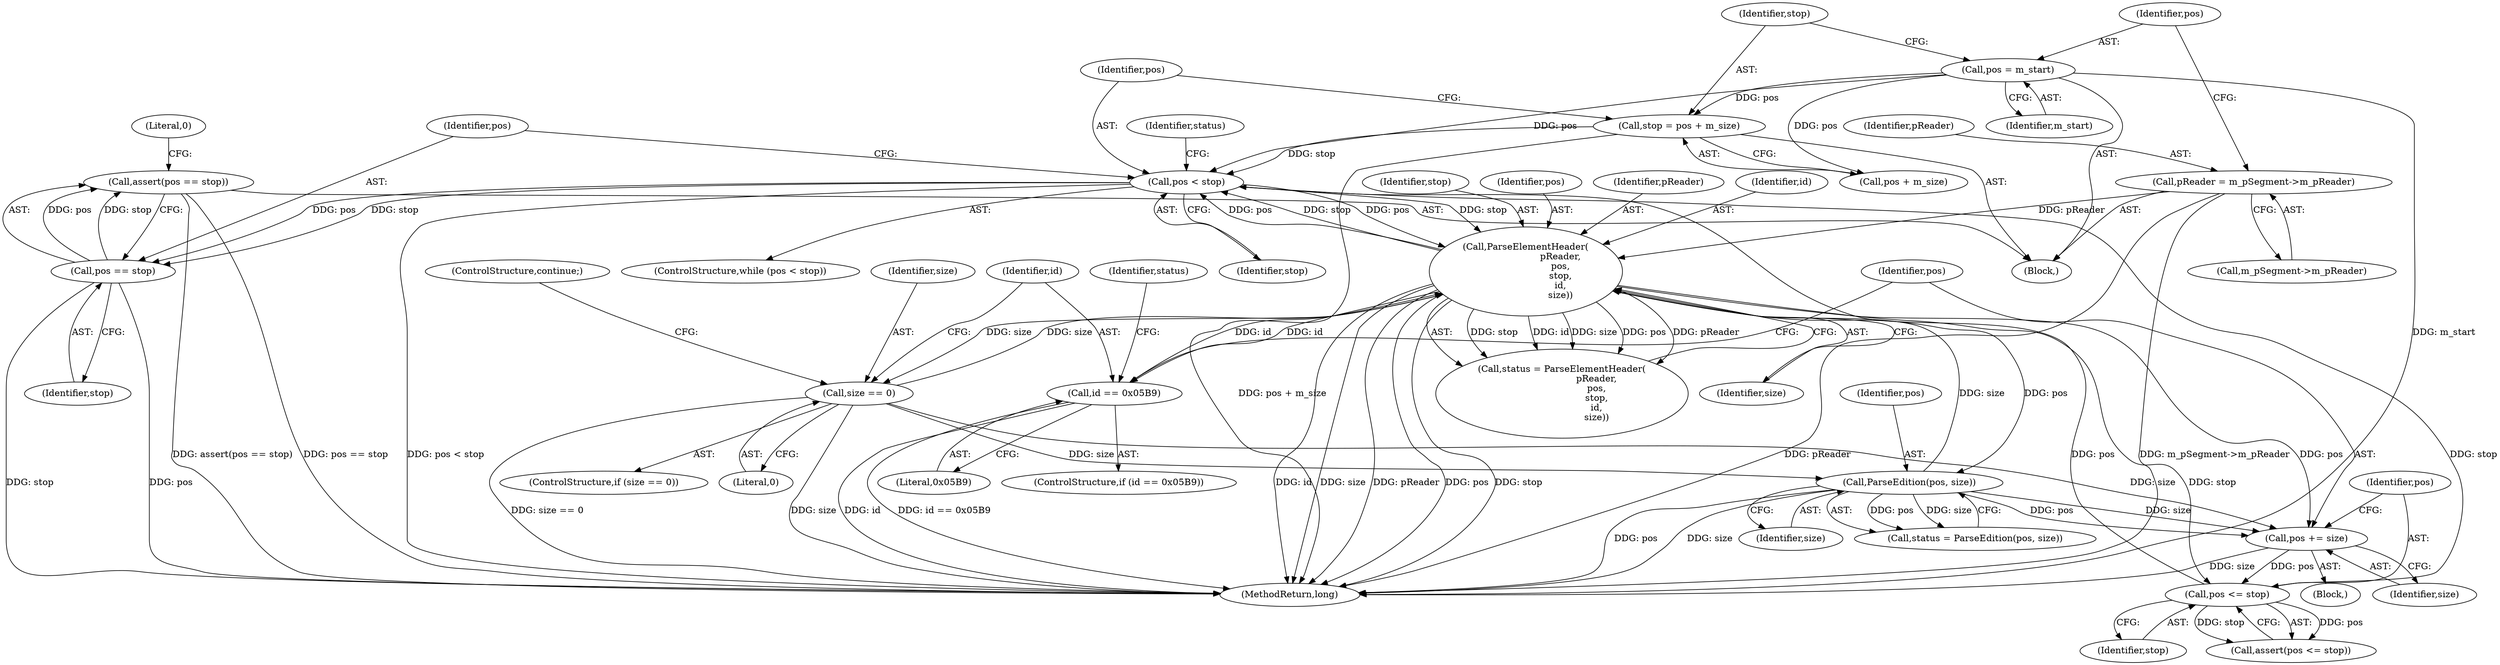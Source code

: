digraph "1_Android_04839626ed859623901ebd3a5fd483982186b59d_162@API" {
"1000173" [label="(Call,assert(pos == stop))"];
"1000174" [label="(Call,pos == stop)"];
"1000124" [label="(Call,pos < stop)"];
"1000133" [label="(Call,ParseElementHeader(\n                        pReader,\n                        pos,\n                        stop,\n                        id,\n                        size))"];
"1000108" [label="(Call,pReader = m_pSegment->m_pReader)"];
"1000151" [label="(Call,id == 0x05B9)"];
"1000146" [label="(Call,size == 0)"];
"1000157" [label="(Call,ParseEdition(pos, size))"];
"1000170" [label="(Call,pos <= stop)"];
"1000166" [label="(Call,pos += size)"];
"1000114" [label="(Call,pos = m_start)"];
"1000118" [label="(Call,stop = pos + m_size)"];
"1000145" [label="(ControlStructure,if (size == 0))"];
"1000116" [label="(Identifier,m_start)"];
"1000123" [label="(ControlStructure,while (pos < stop))"];
"1000118" [label="(Call,stop = pos + m_size)"];
"1000131" [label="(Call,status = ParseElementHeader(\n                        pReader,\n                        pos,\n                        stop,\n                        id,\n                        size))"];
"1000155" [label="(Call,status = ParseEdition(pos, size))"];
"1000127" [label="(Block,)"];
"1000151" [label="(Call,id == 0x05B9)"];
"1000166" [label="(Call,pos += size)"];
"1000148" [label="(Literal,0)"];
"1000172" [label="(Identifier,stop)"];
"1000169" [label="(Call,assert(pos <= stop))"];
"1000168" [label="(Identifier,size)"];
"1000149" [label="(ControlStructure,continue;)"];
"1000119" [label="(Identifier,stop)"];
"1000109" [label="(Identifier,pReader)"];
"1000153" [label="(Literal,0x05B9)"];
"1000152" [label="(Identifier,id)"];
"1000173" [label="(Call,assert(pos == stop))"];
"1000136" [label="(Identifier,stop)"];
"1000135" [label="(Identifier,pos)"];
"1000134" [label="(Identifier,pReader)"];
"1000124" [label="(Call,pos < stop)"];
"1000132" [label="(Identifier,status)"];
"1000176" [label="(Identifier,stop)"];
"1000174" [label="(Call,pos == stop)"];
"1000170" [label="(Call,pos <= stop)"];
"1000126" [label="(Identifier,stop)"];
"1000150" [label="(ControlStructure,if (id == 0x05B9))"];
"1000137" [label="(Identifier,id)"];
"1000108" [label="(Call,pReader = m_pSegment->m_pReader)"];
"1000120" [label="(Call,pos + m_size)"];
"1000156" [label="(Identifier,status)"];
"1000115" [label="(Identifier,pos)"];
"1000175" [label="(Identifier,pos)"];
"1000114" [label="(Call,pos = m_start)"];
"1000125" [label="(Identifier,pos)"];
"1000138" [label="(Identifier,size)"];
"1000167" [label="(Identifier,pos)"];
"1000159" [label="(Identifier,size)"];
"1000179" [label="(MethodReturn,long)"];
"1000157" [label="(Call,ParseEdition(pos, size))"];
"1000178" [label="(Literal,0)"];
"1000107" [label="(Block,)"];
"1000133" [label="(Call,ParseElementHeader(\n                        pReader,\n                        pos,\n                        stop,\n                        id,\n                        size))"];
"1000171" [label="(Identifier,pos)"];
"1000110" [label="(Call,m_pSegment->m_pReader)"];
"1000146" [label="(Call,size == 0)"];
"1000147" [label="(Identifier,size)"];
"1000158" [label="(Identifier,pos)"];
"1000173" -> "1000107"  [label="AST: "];
"1000173" -> "1000174"  [label="CFG: "];
"1000174" -> "1000173"  [label="AST: "];
"1000178" -> "1000173"  [label="CFG: "];
"1000173" -> "1000179"  [label="DDG: assert(pos == stop)"];
"1000173" -> "1000179"  [label="DDG: pos == stop"];
"1000174" -> "1000173"  [label="DDG: pos"];
"1000174" -> "1000173"  [label="DDG: stop"];
"1000174" -> "1000176"  [label="CFG: "];
"1000175" -> "1000174"  [label="AST: "];
"1000176" -> "1000174"  [label="AST: "];
"1000174" -> "1000179"  [label="DDG: stop"];
"1000174" -> "1000179"  [label="DDG: pos"];
"1000124" -> "1000174"  [label="DDG: pos"];
"1000124" -> "1000174"  [label="DDG: stop"];
"1000124" -> "1000123"  [label="AST: "];
"1000124" -> "1000126"  [label="CFG: "];
"1000125" -> "1000124"  [label="AST: "];
"1000126" -> "1000124"  [label="AST: "];
"1000132" -> "1000124"  [label="CFG: "];
"1000175" -> "1000124"  [label="CFG: "];
"1000124" -> "1000179"  [label="DDG: pos < stop"];
"1000133" -> "1000124"  [label="DDG: pos"];
"1000133" -> "1000124"  [label="DDG: stop"];
"1000170" -> "1000124"  [label="DDG: pos"];
"1000170" -> "1000124"  [label="DDG: stop"];
"1000114" -> "1000124"  [label="DDG: pos"];
"1000118" -> "1000124"  [label="DDG: stop"];
"1000124" -> "1000133"  [label="DDG: pos"];
"1000124" -> "1000133"  [label="DDG: stop"];
"1000133" -> "1000131"  [label="AST: "];
"1000133" -> "1000138"  [label="CFG: "];
"1000134" -> "1000133"  [label="AST: "];
"1000135" -> "1000133"  [label="AST: "];
"1000136" -> "1000133"  [label="AST: "];
"1000137" -> "1000133"  [label="AST: "];
"1000138" -> "1000133"  [label="AST: "];
"1000131" -> "1000133"  [label="CFG: "];
"1000133" -> "1000179"  [label="DDG: size"];
"1000133" -> "1000179"  [label="DDG: pReader"];
"1000133" -> "1000179"  [label="DDG: pos"];
"1000133" -> "1000179"  [label="DDG: stop"];
"1000133" -> "1000179"  [label="DDG: id"];
"1000133" -> "1000131"  [label="DDG: stop"];
"1000133" -> "1000131"  [label="DDG: id"];
"1000133" -> "1000131"  [label="DDG: size"];
"1000133" -> "1000131"  [label="DDG: pos"];
"1000133" -> "1000131"  [label="DDG: pReader"];
"1000108" -> "1000133"  [label="DDG: pReader"];
"1000151" -> "1000133"  [label="DDG: id"];
"1000146" -> "1000133"  [label="DDG: size"];
"1000157" -> "1000133"  [label="DDG: size"];
"1000133" -> "1000146"  [label="DDG: size"];
"1000133" -> "1000151"  [label="DDG: id"];
"1000133" -> "1000157"  [label="DDG: pos"];
"1000133" -> "1000166"  [label="DDG: pos"];
"1000133" -> "1000170"  [label="DDG: stop"];
"1000108" -> "1000107"  [label="AST: "];
"1000108" -> "1000110"  [label="CFG: "];
"1000109" -> "1000108"  [label="AST: "];
"1000110" -> "1000108"  [label="AST: "];
"1000115" -> "1000108"  [label="CFG: "];
"1000108" -> "1000179"  [label="DDG: m_pSegment->m_pReader"];
"1000108" -> "1000179"  [label="DDG: pReader"];
"1000151" -> "1000150"  [label="AST: "];
"1000151" -> "1000153"  [label="CFG: "];
"1000152" -> "1000151"  [label="AST: "];
"1000153" -> "1000151"  [label="AST: "];
"1000156" -> "1000151"  [label="CFG: "];
"1000167" -> "1000151"  [label="CFG: "];
"1000151" -> "1000179"  [label="DDG: id == 0x05B9"];
"1000151" -> "1000179"  [label="DDG: id"];
"1000146" -> "1000145"  [label="AST: "];
"1000146" -> "1000148"  [label="CFG: "];
"1000147" -> "1000146"  [label="AST: "];
"1000148" -> "1000146"  [label="AST: "];
"1000149" -> "1000146"  [label="CFG: "];
"1000152" -> "1000146"  [label="CFG: "];
"1000146" -> "1000179"  [label="DDG: size == 0"];
"1000146" -> "1000179"  [label="DDG: size"];
"1000146" -> "1000157"  [label="DDG: size"];
"1000146" -> "1000166"  [label="DDG: size"];
"1000157" -> "1000155"  [label="AST: "];
"1000157" -> "1000159"  [label="CFG: "];
"1000158" -> "1000157"  [label="AST: "];
"1000159" -> "1000157"  [label="AST: "];
"1000155" -> "1000157"  [label="CFG: "];
"1000157" -> "1000179"  [label="DDG: size"];
"1000157" -> "1000179"  [label="DDG: pos"];
"1000157" -> "1000155"  [label="DDG: pos"];
"1000157" -> "1000155"  [label="DDG: size"];
"1000157" -> "1000166"  [label="DDG: size"];
"1000157" -> "1000166"  [label="DDG: pos"];
"1000170" -> "1000169"  [label="AST: "];
"1000170" -> "1000172"  [label="CFG: "];
"1000171" -> "1000170"  [label="AST: "];
"1000172" -> "1000170"  [label="AST: "];
"1000169" -> "1000170"  [label="CFG: "];
"1000170" -> "1000169"  [label="DDG: pos"];
"1000170" -> "1000169"  [label="DDG: stop"];
"1000166" -> "1000170"  [label="DDG: pos"];
"1000166" -> "1000127"  [label="AST: "];
"1000166" -> "1000168"  [label="CFG: "];
"1000167" -> "1000166"  [label="AST: "];
"1000168" -> "1000166"  [label="AST: "];
"1000171" -> "1000166"  [label="CFG: "];
"1000166" -> "1000179"  [label="DDG: size"];
"1000114" -> "1000107"  [label="AST: "];
"1000114" -> "1000116"  [label="CFG: "];
"1000115" -> "1000114"  [label="AST: "];
"1000116" -> "1000114"  [label="AST: "];
"1000119" -> "1000114"  [label="CFG: "];
"1000114" -> "1000179"  [label="DDG: m_start"];
"1000114" -> "1000118"  [label="DDG: pos"];
"1000114" -> "1000120"  [label="DDG: pos"];
"1000118" -> "1000107"  [label="AST: "];
"1000118" -> "1000120"  [label="CFG: "];
"1000119" -> "1000118"  [label="AST: "];
"1000120" -> "1000118"  [label="AST: "];
"1000125" -> "1000118"  [label="CFG: "];
"1000118" -> "1000179"  [label="DDG: pos + m_size"];
}
